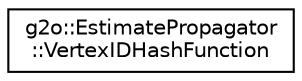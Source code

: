 digraph "Graphical Class Hierarchy"
{
  edge [fontname="Helvetica",fontsize="10",labelfontname="Helvetica",labelfontsize="10"];
  node [fontname="Helvetica",fontsize="10",shape=record];
  rankdir="LR";
  Node0 [label="g2o::EstimatePropagator\l::VertexIDHashFunction",height=0.2,width=0.4,color="black", fillcolor="white", style="filled",URL="$classg2o_1_1_estimate_propagator_1_1_vertex_i_d_hash_function.html",tooltip="hash function for a vertex "];
}

